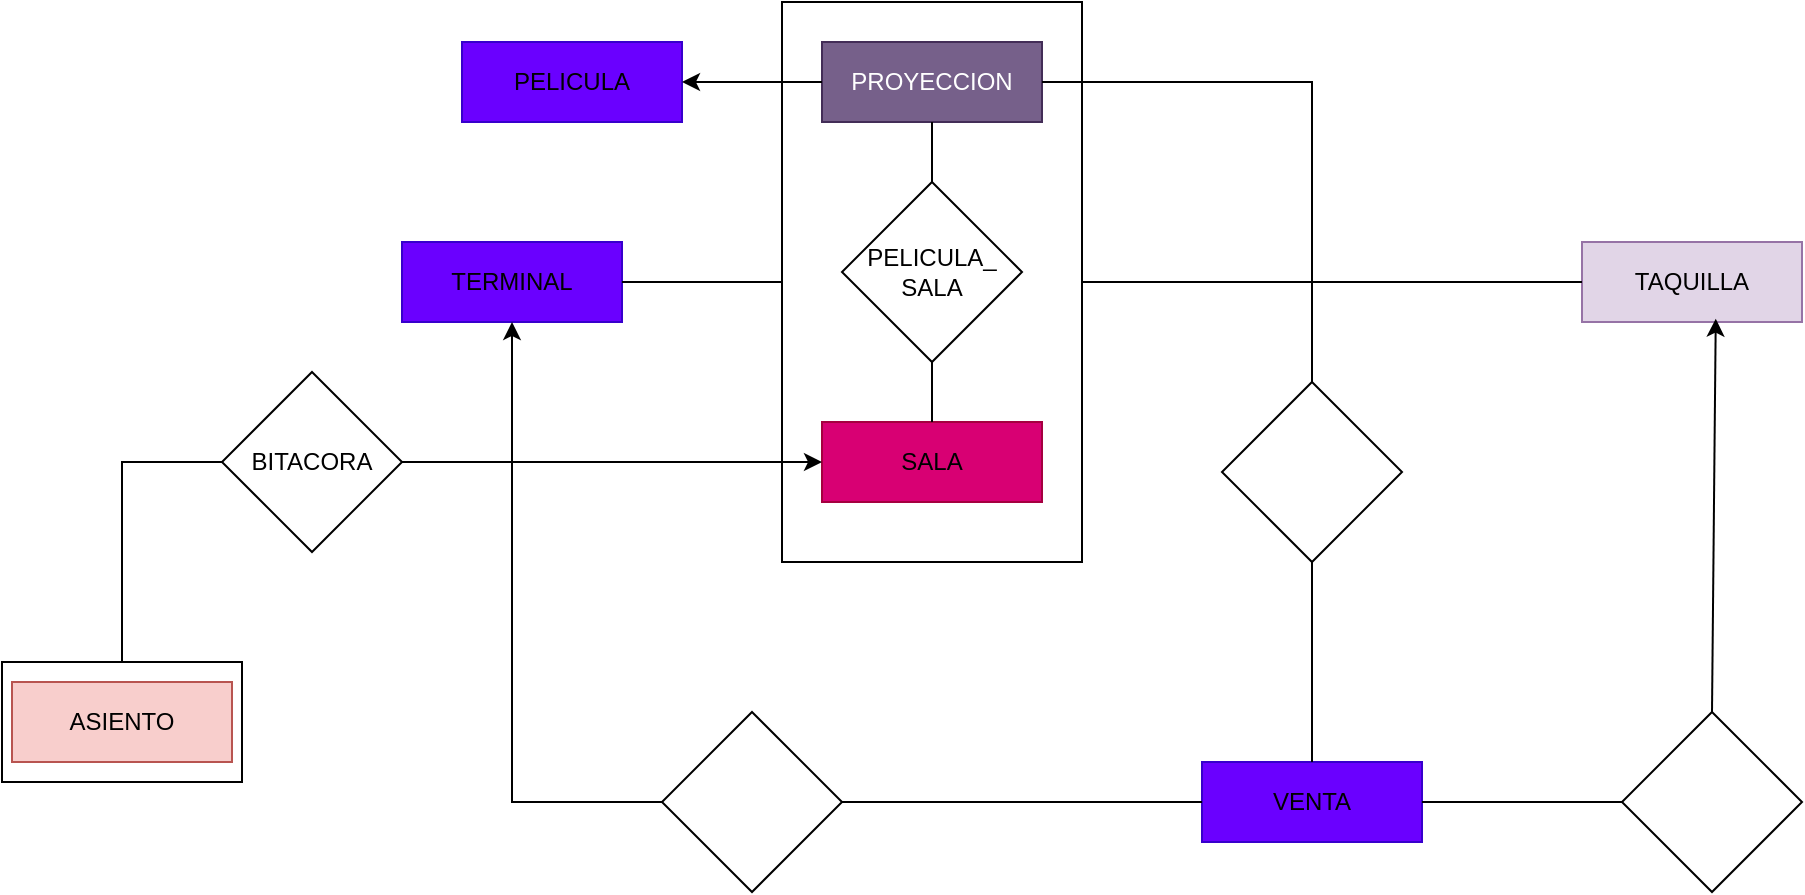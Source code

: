 <mxfile version="24.7.5">
  <diagram name="Página-1" id="y3os-pO73LexScNfjWLr">
    <mxGraphModel dx="2073" dy="763" grid="1" gridSize="10" guides="1" tooltips="1" connect="1" arrows="1" fold="1" page="1" pageScale="1" pageWidth="827" pageHeight="1169" math="0" shadow="0">
      <root>
        <mxCell id="0" />
        <mxCell id="1" parent="0" />
        <mxCell id="Sar1Kf7CYMwh9PwIAH9e-24" value="" style="rounded=0;whiteSpace=wrap;html=1;" vertex="1" parent="1">
          <mxGeometry x="-150" y="450" width="120" height="60" as="geometry" />
        </mxCell>
        <mxCell id="Sar1Kf7CYMwh9PwIAH9e-6" value="" style="rounded=0;whiteSpace=wrap;html=1;" vertex="1" parent="1">
          <mxGeometry x="240" y="120" width="150" height="280" as="geometry" />
        </mxCell>
        <mxCell id="Sar1Kf7CYMwh9PwIAH9e-1" value="PROYECCION" style="rounded=0;whiteSpace=wrap;html=1;fillColor=#76608a;fontColor=#ffffff;strokeColor=#432D57;" vertex="1" parent="1">
          <mxGeometry x="260" y="140" width="110" height="40" as="geometry" />
        </mxCell>
        <mxCell id="Sar1Kf7CYMwh9PwIAH9e-2" value="PELICULA_&lt;div&gt;SALA&lt;/div&gt;" style="rhombus;whiteSpace=wrap;html=1;" vertex="1" parent="1">
          <mxGeometry x="270" y="210" width="90" height="90" as="geometry" />
        </mxCell>
        <mxCell id="Sar1Kf7CYMwh9PwIAH9e-3" value="&lt;font color=&quot;#000000&quot;&gt;SALA&lt;/font&gt;" style="rounded=0;whiteSpace=wrap;html=1;fillColor=#d80073;strokeColor=#A50040;fontColor=#ffffff;" vertex="1" parent="1">
          <mxGeometry x="260" y="330" width="110" height="40" as="geometry" />
        </mxCell>
        <mxCell id="Sar1Kf7CYMwh9PwIAH9e-4" value="" style="endArrow=none;html=1;rounded=0;entryX=0.5;entryY=1;entryDx=0;entryDy=0;" edge="1" parent="1" source="Sar1Kf7CYMwh9PwIAH9e-2" target="Sar1Kf7CYMwh9PwIAH9e-1">
          <mxGeometry width="50" height="50" relative="1" as="geometry">
            <mxPoint x="130" y="320" as="sourcePoint" />
            <mxPoint x="180" y="270" as="targetPoint" />
          </mxGeometry>
        </mxCell>
        <mxCell id="Sar1Kf7CYMwh9PwIAH9e-5" value="" style="endArrow=none;html=1;rounded=0;entryX=0.5;entryY=1;entryDx=0;entryDy=0;exitX=0.5;exitY=0;exitDx=0;exitDy=0;" edge="1" parent="1" source="Sar1Kf7CYMwh9PwIAH9e-3" target="Sar1Kf7CYMwh9PwIAH9e-2">
          <mxGeometry width="50" height="50" relative="1" as="geometry">
            <mxPoint x="300" y="350" as="sourcePoint" />
            <mxPoint x="320" y="380" as="targetPoint" />
          </mxGeometry>
        </mxCell>
        <mxCell id="Sar1Kf7CYMwh9PwIAH9e-8" value="&lt;font color=&quot;#000000&quot;&gt;TERMINAL&lt;/font&gt;" style="rounded=0;whiteSpace=wrap;html=1;fillColor=#6a00ff;strokeColor=#3700CC;fontColor=#ffffff;" vertex="1" parent="1">
          <mxGeometry x="50" y="240" width="110" height="40" as="geometry" />
        </mxCell>
        <mxCell id="Sar1Kf7CYMwh9PwIAH9e-9" value="&lt;font color=&quot;#000000&quot;&gt;TAQUILLA&lt;/font&gt;" style="rounded=0;whiteSpace=wrap;html=1;fillColor=#e1d5e7;strokeColor=#9673a6;" vertex="1" parent="1">
          <mxGeometry x="640" y="240" width="110" height="40" as="geometry" />
        </mxCell>
        <mxCell id="Sar1Kf7CYMwh9PwIAH9e-10" value="" style="endArrow=none;html=1;rounded=0;exitX=1;exitY=0.5;exitDx=0;exitDy=0;entryX=0;entryY=0.5;entryDx=0;entryDy=0;" edge="1" parent="1" source="Sar1Kf7CYMwh9PwIAH9e-8" target="Sar1Kf7CYMwh9PwIAH9e-6">
          <mxGeometry width="50" height="50" relative="1" as="geometry">
            <mxPoint x="150" y="370" as="sourcePoint" />
            <mxPoint x="200" y="320" as="targetPoint" />
          </mxGeometry>
        </mxCell>
        <mxCell id="Sar1Kf7CYMwh9PwIAH9e-11" value="" style="endArrow=none;html=1;rounded=0;entryX=0;entryY=0.5;entryDx=0;entryDy=0;exitX=1;exitY=0.5;exitDx=0;exitDy=0;" edge="1" parent="1" source="Sar1Kf7CYMwh9PwIAH9e-6" target="Sar1Kf7CYMwh9PwIAH9e-9">
          <mxGeometry width="50" height="50" relative="1" as="geometry">
            <mxPoint x="490" y="410" as="sourcePoint" />
            <mxPoint x="540" y="360" as="targetPoint" />
          </mxGeometry>
        </mxCell>
        <mxCell id="Sar1Kf7CYMwh9PwIAH9e-22" value="&lt;font color=&quot;#000000&quot;&gt;ASIENTO&lt;/font&gt;" style="rounded=0;whiteSpace=wrap;html=1;fillColor=#f8cecc;strokeColor=#b85450;" vertex="1" parent="1">
          <mxGeometry x="-145" y="460" width="110" height="40" as="geometry" />
        </mxCell>
        <mxCell id="Sar1Kf7CYMwh9PwIAH9e-26" value="BITACORA" style="rhombus;whiteSpace=wrap;html=1;" vertex="1" parent="1">
          <mxGeometry x="-40" y="305" width="90" height="90" as="geometry" />
        </mxCell>
        <mxCell id="Sar1Kf7CYMwh9PwIAH9e-28" value="" style="endArrow=none;html=1;rounded=0;exitX=0.5;exitY=0;exitDx=0;exitDy=0;entryX=0;entryY=0.5;entryDx=0;entryDy=0;edgeStyle=orthogonalEdgeStyle;" edge="1" parent="1" source="Sar1Kf7CYMwh9PwIAH9e-24" target="Sar1Kf7CYMwh9PwIAH9e-26">
          <mxGeometry width="50" height="50" relative="1" as="geometry">
            <mxPoint x="-160" y="420" as="sourcePoint" />
            <mxPoint x="-110" y="370" as="targetPoint" />
          </mxGeometry>
        </mxCell>
        <mxCell id="Sar1Kf7CYMwh9PwIAH9e-29" value="" style="endArrow=classic;html=1;rounded=0;entryX=0;entryY=0.5;entryDx=0;entryDy=0;" edge="1" parent="1" source="Sar1Kf7CYMwh9PwIAH9e-26" target="Sar1Kf7CYMwh9PwIAH9e-3">
          <mxGeometry width="50" height="50" relative="1" as="geometry">
            <mxPoint x="170" y="480" as="sourcePoint" />
            <mxPoint x="220" y="430" as="targetPoint" />
          </mxGeometry>
        </mxCell>
        <mxCell id="Sar1Kf7CYMwh9PwIAH9e-30" value="&lt;font color=&quot;#000000&quot;&gt;PELICULA&lt;/font&gt;" style="rounded=0;whiteSpace=wrap;html=1;fillColor=#6a00ff;strokeColor=#3700CC;fontColor=#ffffff;" vertex="1" parent="1">
          <mxGeometry x="80" y="140" width="110" height="40" as="geometry" />
        </mxCell>
        <mxCell id="Sar1Kf7CYMwh9PwIAH9e-31" value="" style="endArrow=classic;html=1;rounded=0;entryX=1;entryY=0.5;entryDx=0;entryDy=0;exitX=0;exitY=0.5;exitDx=0;exitDy=0;" edge="1" parent="1" source="Sar1Kf7CYMwh9PwIAH9e-1" target="Sar1Kf7CYMwh9PwIAH9e-30">
          <mxGeometry width="50" height="50" relative="1" as="geometry">
            <mxPoint y="270" as="sourcePoint" />
            <mxPoint x="50" y="220" as="targetPoint" />
          </mxGeometry>
        </mxCell>
        <mxCell id="Sar1Kf7CYMwh9PwIAH9e-32" value="&lt;font color=&quot;#000000&quot;&gt;VENTA&lt;/font&gt;" style="rounded=0;whiteSpace=wrap;html=1;fillColor=#6a00ff;strokeColor=#3700CC;fontColor=#ffffff;" vertex="1" parent="1">
          <mxGeometry x="450" y="500" width="110" height="40" as="geometry" />
        </mxCell>
        <mxCell id="Sar1Kf7CYMwh9PwIAH9e-37" value="" style="rhombus;whiteSpace=wrap;html=1;" vertex="1" parent="1">
          <mxGeometry x="180" y="475" width="90" height="90" as="geometry" />
        </mxCell>
        <mxCell id="Sar1Kf7CYMwh9PwIAH9e-38" value="" style="endArrow=none;html=1;rounded=0;entryX=0;entryY=0.5;entryDx=0;entryDy=0;" edge="1" parent="1" target="Sar1Kf7CYMwh9PwIAH9e-32">
          <mxGeometry width="50" height="50" relative="1" as="geometry">
            <mxPoint x="270" y="520" as="sourcePoint" />
            <mxPoint x="400" y="510" as="targetPoint" />
          </mxGeometry>
        </mxCell>
        <mxCell id="Sar1Kf7CYMwh9PwIAH9e-39" value="" style="endArrow=classic;html=1;rounded=0;entryX=0.5;entryY=1;entryDx=0;entryDy=0;exitX=0;exitY=0.5;exitDx=0;exitDy=0;edgeStyle=orthogonalEdgeStyle;" edge="1" parent="1" source="Sar1Kf7CYMwh9PwIAH9e-37" target="Sar1Kf7CYMwh9PwIAH9e-8">
          <mxGeometry width="50" height="50" relative="1" as="geometry">
            <mxPoint x="80" y="370" as="sourcePoint" />
            <mxPoint x="130" y="320" as="targetPoint" />
          </mxGeometry>
        </mxCell>
        <mxCell id="Sar1Kf7CYMwh9PwIAH9e-40" value="" style="rhombus;whiteSpace=wrap;html=1;" vertex="1" parent="1">
          <mxGeometry x="660" y="475" width="90" height="90" as="geometry" />
        </mxCell>
        <mxCell id="Sar1Kf7CYMwh9PwIAH9e-41" value="" style="endArrow=classic;html=1;rounded=0;entryX=0.608;entryY=0.958;entryDx=0;entryDy=0;entryPerimeter=0;exitX=0.5;exitY=0;exitDx=0;exitDy=0;" edge="1" parent="1" source="Sar1Kf7CYMwh9PwIAH9e-40" target="Sar1Kf7CYMwh9PwIAH9e-9">
          <mxGeometry width="50" height="50" relative="1" as="geometry">
            <mxPoint x="580" y="570" as="sourcePoint" />
            <mxPoint x="630" y="520" as="targetPoint" />
          </mxGeometry>
        </mxCell>
        <mxCell id="Sar1Kf7CYMwh9PwIAH9e-42" value="" style="endArrow=none;html=1;rounded=0;entryX=0;entryY=0.5;entryDx=0;entryDy=0;exitX=1;exitY=0.5;exitDx=0;exitDy=0;" edge="1" parent="1" source="Sar1Kf7CYMwh9PwIAH9e-32" target="Sar1Kf7CYMwh9PwIAH9e-40">
          <mxGeometry width="50" height="50" relative="1" as="geometry">
            <mxPoint x="580" y="560" as="sourcePoint" />
            <mxPoint x="630" y="510" as="targetPoint" />
          </mxGeometry>
        </mxCell>
        <mxCell id="Sar1Kf7CYMwh9PwIAH9e-43" value="" style="rhombus;whiteSpace=wrap;html=1;" vertex="1" parent="1">
          <mxGeometry x="460" y="310" width="90" height="90" as="geometry" />
        </mxCell>
        <mxCell id="Sar1Kf7CYMwh9PwIAH9e-44" value="" style="endArrow=none;html=1;rounded=0;entryX=0.5;entryY=1;entryDx=0;entryDy=0;exitX=0.5;exitY=0;exitDx=0;exitDy=0;" edge="1" parent="1" source="Sar1Kf7CYMwh9PwIAH9e-32" target="Sar1Kf7CYMwh9PwIAH9e-43">
          <mxGeometry width="50" height="50" relative="1" as="geometry">
            <mxPoint x="440" y="480" as="sourcePoint" />
            <mxPoint x="490" y="430" as="targetPoint" />
          </mxGeometry>
        </mxCell>
        <mxCell id="Sar1Kf7CYMwh9PwIAH9e-45" value="" style="endArrow=none;html=1;rounded=0;exitX=0.5;exitY=0;exitDx=0;exitDy=0;entryX=1;entryY=0.5;entryDx=0;entryDy=0;edgeStyle=orthogonalEdgeStyle;" edge="1" parent="1" source="Sar1Kf7CYMwh9PwIAH9e-43" target="Sar1Kf7CYMwh9PwIAH9e-1">
          <mxGeometry width="50" height="50" relative="1" as="geometry">
            <mxPoint x="500" y="280" as="sourcePoint" />
            <mxPoint x="550" y="230" as="targetPoint" />
          </mxGeometry>
        </mxCell>
      </root>
    </mxGraphModel>
  </diagram>
</mxfile>
